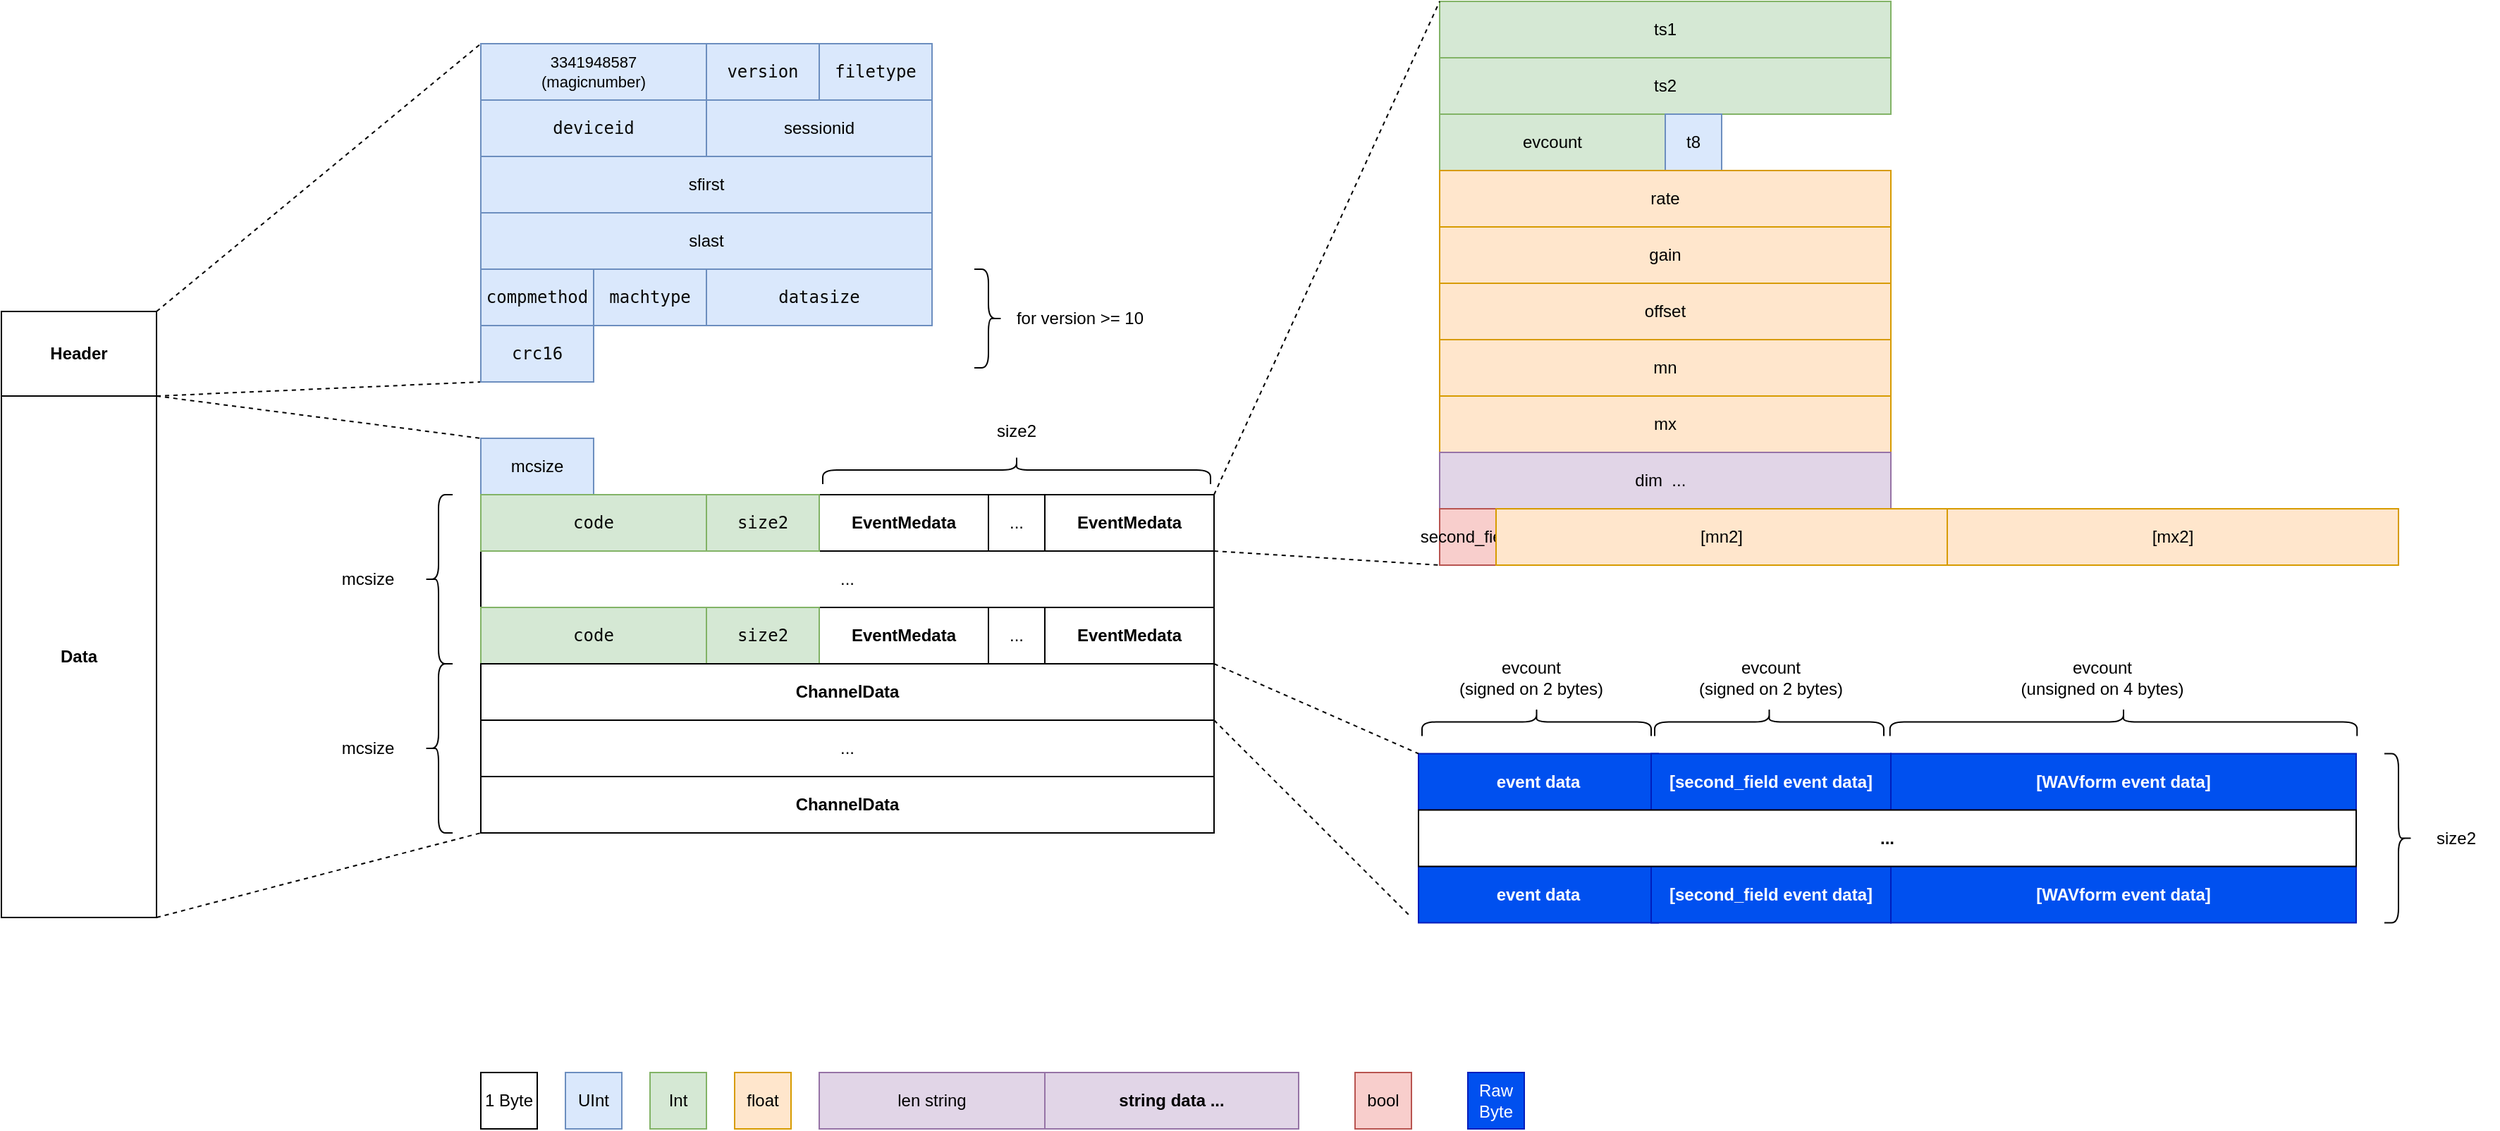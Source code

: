 <mxfile version="20.8.10" type="device"><diagram name="Page-1" id="8fN_AxowSth1xWEMN_p-"><mxGraphModel dx="1995" dy="1195" grid="1" gridSize="10" guides="1" tooltips="1" connect="1" arrows="1" fold="1" page="1" pageScale="1" pageWidth="827" pageHeight="1169" math="0" shadow="0"><root><mxCell id="0"/><mxCell id="1" parent="0"/><mxCell id="9BJ5-aVyP4umaY5tHSRM-1" value="Header" style="rounded=0;whiteSpace=wrap;html=1;container=1;fontStyle=1" parent="1" vertex="1"><mxGeometry x="-500" y="340" width="110" height="60" as="geometry"><mxRectangle x="-500" y="340" width="80" height="30" as="alternateBounds"/></mxGeometry></mxCell><mxCell id="9BJ5-aVyP4umaY5tHSRM-2" value="3341948587 &lt;br&gt;(magicnumber)" style="rounded=0;whiteSpace=wrap;fillColor=#dae8fc;strokeColor=#6c8ebf;fontSize=11;spacing=0;html=1;" parent="1" vertex="1"><mxGeometry x="-160" y="150" width="160" height="40" as="geometry"/></mxCell><mxCell id="9BJ5-aVyP4umaY5tHSRM-3" value="Data" style="rounded=0;whiteSpace=wrap;html=1;fontStyle=1" parent="1" vertex="1"><mxGeometry x="-500" y="400" width="110" height="370" as="geometry"/></mxCell><mxCell id="9BJ5-aVyP4umaY5tHSRM-4" value="&lt;div style=&quot;color: rgb(8, 8, 8); font-family: &amp;quot;JetBrains Mono&amp;quot;, monospace;&quot;&gt;&lt;pre&gt;version&lt;/pre&gt;&lt;/div&gt;" style="rounded=0;whiteSpace=wrap;html=1;fillColor=#dae8fc;strokeColor=#6c8ebf;labelBackgroundColor=none;" parent="1" vertex="1"><mxGeometry y="150" width="80" height="40" as="geometry"/></mxCell><mxCell id="9BJ5-aVyP4umaY5tHSRM-5" value="&lt;div style=&quot;color: rgb(8, 8, 8); font-family: &amp;quot;JetBrains Mono&amp;quot;, monospace;&quot;&gt;&lt;pre&gt;filetype&lt;/pre&gt;&lt;/div&gt;" style="rounded=0;whiteSpace=wrap;html=1;fillColor=#dae8fc;strokeColor=#6c8ebf;labelBackgroundColor=none;" parent="1" vertex="1"><mxGeometry x="80" y="150" width="80" height="40" as="geometry"/></mxCell><mxCell id="9BJ5-aVyP4umaY5tHSRM-6" value="&lt;div style=&quot;color: rgb(8, 8, 8); font-family: &amp;quot;JetBrains Mono&amp;quot;, monospace;&quot;&gt;&lt;pre&gt;deviceid&lt;/pre&gt;&lt;/div&gt;" style="rounded=0;whiteSpace=wrap;html=1;fillColor=#dae8fc;strokeColor=#6c8ebf;labelBackgroundColor=none;" parent="1" vertex="1"><mxGeometry x="-160" y="190" width="160" height="40" as="geometry"/></mxCell><mxCell id="9BJ5-aVyP4umaY5tHSRM-7" value="sessionid" style="rounded=0;whiteSpace=wrap;html=1;fillColor=#dae8fc;strokeColor=#6c8ebf;" parent="1" vertex="1"><mxGeometry y="190" width="160" height="40" as="geometry"/></mxCell><mxCell id="9BJ5-aVyP4umaY5tHSRM-8" value="sfirst" style="rounded=0;whiteSpace=wrap;html=1;fillColor=#dae8fc;strokeColor=#6c8ebf;" parent="1" vertex="1"><mxGeometry x="-160" y="230" width="320" height="40" as="geometry"/></mxCell><mxCell id="9BJ5-aVyP4umaY5tHSRM-9" value="slast" style="rounded=0;whiteSpace=wrap;html=1;fillColor=#dae8fc;strokeColor=#6c8ebf;" parent="1" vertex="1"><mxGeometry x="-160" y="270" width="320" height="40" as="geometry"/></mxCell><mxCell id="9BJ5-aVyP4umaY5tHSRM-10" value="" style="endArrow=none;dashed=1;html=1;rounded=0;entryX=0;entryY=0;entryDx=0;entryDy=0;exitX=1;exitY=0;exitDx=0;exitDy=0;" parent="1" source="9BJ5-aVyP4umaY5tHSRM-1" target="9BJ5-aVyP4umaY5tHSRM-2" edge="1"><mxGeometry width="50" height="50" relative="1" as="geometry"><mxPoint x="-280" y="240" as="sourcePoint"/><mxPoint x="-170" y="150" as="targetPoint"/></mxGeometry></mxCell><mxCell id="9BJ5-aVyP4umaY5tHSRM-12" value="" style="endArrow=none;dashed=1;html=1;rounded=0;exitX=1;exitY=1;exitDx=0;exitDy=0;entryX=0;entryY=1;entryDx=0;entryDy=0;" parent="1" source="9BJ5-aVyP4umaY5tHSRM-1" target="9BJ5-aVyP4umaY5tHSRM-17" edge="1"><mxGeometry width="50" height="50" relative="1" as="geometry"><mxPoint x="-280" y="300" as="sourcePoint"/><mxPoint x="-170" y="310" as="targetPoint"/></mxGeometry></mxCell><mxCell id="9BJ5-aVyP4umaY5tHSRM-13" value="1 Byte" style="rounded=0;whiteSpace=wrap;html=1;" parent="1" vertex="1"><mxGeometry x="-160" y="880" width="40" height="40" as="geometry"/></mxCell><mxCell id="9BJ5-aVyP4umaY5tHSRM-14" value="&lt;div style=&quot;color: rgb(8, 8, 8); font-family: &amp;quot;JetBrains Mono&amp;quot;, monospace;&quot;&gt;&lt;pre&gt;compmethod&lt;/pre&gt;&lt;/div&gt;" style="rounded=0;whiteSpace=wrap;html=1;fillColor=#dae8fc;strokeColor=#6c8ebf;labelBackgroundColor=none;" parent="1" vertex="1"><mxGeometry x="-160" y="310" width="80" height="40" as="geometry"/></mxCell><mxCell id="9BJ5-aVyP4umaY5tHSRM-15" value="&lt;div style=&quot;color: rgb(8, 8, 8); font-family: &amp;quot;JetBrains Mono&amp;quot;, monospace;&quot;&gt;&lt;pre&gt;machtype&lt;/pre&gt;&lt;/div&gt;" style="rounded=0;whiteSpace=wrap;html=1;fillColor=#dae8fc;strokeColor=#6c8ebf;labelBackgroundColor=none;" parent="1" vertex="1"><mxGeometry x="-80" y="310" width="80" height="40" as="geometry"/></mxCell><mxCell id="9BJ5-aVyP4umaY5tHSRM-16" value="&lt;div style=&quot;color: rgb(8, 8, 8); font-family: &amp;quot;JetBrains Mono&amp;quot;, monospace;&quot;&gt;&lt;pre&gt;datasize&lt;/pre&gt;&lt;/div&gt;" style="rounded=0;whiteSpace=wrap;html=1;fillColor=#dae8fc;strokeColor=#6c8ebf;labelBackgroundColor=none;" parent="1" vertex="1"><mxGeometry y="310" width="160" height="40" as="geometry"/></mxCell><mxCell id="9BJ5-aVyP4umaY5tHSRM-17" value="&lt;div style=&quot;color: rgb(8, 8, 8); font-family: &amp;quot;JetBrains Mono&amp;quot;, monospace;&quot;&gt;&lt;pre&gt;crc16&lt;/pre&gt;&lt;/div&gt;" style="rounded=0;whiteSpace=wrap;html=1;fillColor=#dae8fc;strokeColor=#6c8ebf;labelBackgroundColor=none;" parent="1" vertex="1"><mxGeometry x="-160" y="350" width="80" height="40" as="geometry"/></mxCell><mxCell id="9BJ5-aVyP4umaY5tHSRM-18" value="mcsize" style="rounded=0;whiteSpace=wrap;html=1;fillColor=#dae8fc;strokeColor=#6c8ebf;" parent="1" vertex="1"><mxGeometry x="-160" y="430" width="80" height="40" as="geometry"/></mxCell><mxCell id="9BJ5-aVyP4umaY5tHSRM-21" value="..." style="rounded=0;whiteSpace=wrap;html=1;" parent="1" vertex="1"><mxGeometry x="-160" y="510" width="520" height="40" as="geometry"/></mxCell><mxCell id="9BJ5-aVyP4umaY5tHSRM-22" value="" style="shape=curlyBracket;whiteSpace=wrap;html=1;rounded=1;flipH=1;labelPosition=right;verticalLabelPosition=middle;align=left;verticalAlign=middle;" parent="1" vertex="1"><mxGeometry x="190" y="310" width="20" height="70" as="geometry"/></mxCell><mxCell id="9BJ5-aVyP4umaY5tHSRM-23" value="for version &amp;gt;= 10" style="text;html=1;strokeColor=none;fillColor=none;align=center;verticalAlign=middle;whiteSpace=wrap;rounded=0;" parent="1" vertex="1"><mxGeometry x="210" y="330" width="110" height="30" as="geometry"/></mxCell><mxCell id="9BJ5-aVyP4umaY5tHSRM-24" value="" style="shape=curlyBracket;whiteSpace=wrap;html=1;rounded=1;labelPosition=left;verticalLabelPosition=middle;align=right;verticalAlign=middle;" parent="1" vertex="1"><mxGeometry x="-200" y="470" width="20" height="120" as="geometry"/></mxCell><mxCell id="9BJ5-aVyP4umaY5tHSRM-25" value="mcsize" style="text;html=1;strokeColor=none;fillColor=none;align=center;verticalAlign=middle;whiteSpace=wrap;rounded=0;" parent="1" vertex="1"><mxGeometry x="-270" y="515" width="60" height="30" as="geometry"/></mxCell><mxCell id="9BJ5-aVyP4umaY5tHSRM-28" value="EventMedata" style="rounded=0;whiteSpace=wrap;html=1;fontStyle=1" parent="1" vertex="1"><mxGeometry x="80" y="470" width="120" height="40" as="geometry"/></mxCell><mxCell id="9BJ5-aVyP4umaY5tHSRM-32" value="EventMedata" style="rounded=0;whiteSpace=wrap;html=1;fontStyle=1" parent="1" vertex="1"><mxGeometry x="240" y="470" width="120" height="40" as="geometry"/></mxCell><mxCell id="9BJ5-aVyP4umaY5tHSRM-33" value="..." style="rounded=0;whiteSpace=wrap;html=1;" parent="1" vertex="1"><mxGeometry x="200" y="470" width="40" height="40" as="geometry"/></mxCell><mxCell id="9BJ5-aVyP4umaY5tHSRM-35" value="EventMedata" style="rounded=0;whiteSpace=wrap;html=1;fontStyle=1" parent="1" vertex="1"><mxGeometry x="80" y="550" width="120" height="40" as="geometry"/></mxCell><mxCell id="9BJ5-aVyP4umaY5tHSRM-36" value="EventMedata" style="rounded=0;whiteSpace=wrap;html=1;fontStyle=1" parent="1" vertex="1"><mxGeometry x="240" y="550" width="120" height="40" as="geometry"/></mxCell><mxCell id="9BJ5-aVyP4umaY5tHSRM-37" value="..." style="rounded=0;whiteSpace=wrap;html=1;" parent="1" vertex="1"><mxGeometry x="200" y="550" width="40" height="40" as="geometry"/></mxCell><mxCell id="9BJ5-aVyP4umaY5tHSRM-38" value="&lt;div style=&quot;color: rgb(8, 8, 8); font-family: &amp;quot;JetBrains Mono&amp;quot;, monospace;&quot;&gt;&lt;pre&gt;code&lt;/pre&gt;&lt;/div&gt;" style="rounded=0;whiteSpace=wrap;html=1;fillColor=#d5e8d4;strokeColor=#82b366;labelBackgroundColor=none;" parent="1" vertex="1"><mxGeometry x="-160" y="470" width="160" height="40" as="geometry"/></mxCell><mxCell id="9BJ5-aVyP4umaY5tHSRM-39" value="&lt;div style=&quot;color: rgb(8, 8, 8); font-family: &amp;quot;JetBrains Mono&amp;quot;, monospace;&quot;&gt;&lt;pre&gt;size2&lt;/pre&gt;&lt;/div&gt;" style="rounded=0;whiteSpace=wrap;html=1;fillColor=#d5e8d4;strokeColor=#82b366;labelBackgroundColor=none;" parent="1" vertex="1"><mxGeometry y="470" width="80" height="40" as="geometry"/></mxCell><mxCell id="9BJ5-aVyP4umaY5tHSRM-40" value="" style="shape=curlyBracket;whiteSpace=wrap;html=1;rounded=1;flipH=1;labelPosition=right;verticalLabelPosition=middle;align=left;verticalAlign=middle;rotation=-90;" parent="1" vertex="1"><mxGeometry x="210" y="315" width="20" height="275" as="geometry"/></mxCell><mxCell id="9BJ5-aVyP4umaY5tHSRM-43" value="size2" style="text;html=1;strokeColor=none;fillColor=none;align=center;verticalAlign=middle;whiteSpace=wrap;rounded=0;" parent="1" vertex="1"><mxGeometry x="190" y="410" width="60" height="30" as="geometry"/></mxCell><mxCell id="9BJ5-aVyP4umaY5tHSRM-44" value="&lt;div style=&quot;color: rgb(8, 8, 8); font-family: &amp;quot;JetBrains Mono&amp;quot;, monospace;&quot;&gt;&lt;pre&gt;code&lt;/pre&gt;&lt;/div&gt;" style="rounded=0;whiteSpace=wrap;html=1;fillColor=#d5e8d4;strokeColor=#82b366;labelBackgroundColor=none;" parent="1" vertex="1"><mxGeometry x="-160" y="550" width="160" height="40" as="geometry"/></mxCell><mxCell id="9BJ5-aVyP4umaY5tHSRM-45" value="&lt;div style=&quot;color: rgb(8, 8, 8); font-family: &amp;quot;JetBrains Mono&amp;quot;, monospace;&quot;&gt;&lt;pre&gt;size2&lt;/pre&gt;&lt;/div&gt;" style="rounded=0;whiteSpace=wrap;html=1;fillColor=#d5e8d4;strokeColor=#82b366;labelBackgroundColor=none;" parent="1" vertex="1"><mxGeometry y="550" width="80" height="40" as="geometry"/></mxCell><mxCell id="9BJ5-aVyP4umaY5tHSRM-46" value="" style="shape=curlyBracket;whiteSpace=wrap;html=1;rounded=1;labelPosition=left;verticalLabelPosition=middle;align=right;verticalAlign=middle;" parent="1" vertex="1"><mxGeometry x="-200" y="590" width="20" height="120" as="geometry"/></mxCell><mxCell id="9BJ5-aVyP4umaY5tHSRM-47" value="mcsize" style="text;html=1;strokeColor=none;fillColor=none;align=center;verticalAlign=middle;whiteSpace=wrap;rounded=0;" parent="1" vertex="1"><mxGeometry x="-270" y="635" width="60" height="30" as="geometry"/></mxCell><mxCell id="9BJ5-aVyP4umaY5tHSRM-49" value="ChannelData" style="rounded=0;whiteSpace=wrap;html=1;fontStyle=1" parent="1" vertex="1"><mxGeometry x="-160" y="590" width="520" height="40" as="geometry"/></mxCell><mxCell id="9BJ5-aVyP4umaY5tHSRM-50" value="..." style="rounded=0;whiteSpace=wrap;html=1;" parent="1" vertex="1"><mxGeometry x="-160" y="630" width="520" height="40" as="geometry"/></mxCell><mxCell id="9BJ5-aVyP4umaY5tHSRM-52" value="ChannelData" style="rounded=0;whiteSpace=wrap;html=1;fontStyle=1" parent="1" vertex="1"><mxGeometry x="-160" y="670" width="520" height="40" as="geometry"/></mxCell><mxCell id="9BJ5-aVyP4umaY5tHSRM-54" value="" style="endArrow=none;dashed=1;html=1;rounded=0;exitX=1;exitY=0;exitDx=0;exitDy=0;entryX=0;entryY=0;entryDx=0;entryDy=0;" parent="1" source="9BJ5-aVyP4umaY5tHSRM-3" target="9BJ5-aVyP4umaY5tHSRM-18" edge="1"><mxGeometry width="50" height="50" relative="1" as="geometry"><mxPoint x="-20" y="410" as="sourcePoint"/><mxPoint x="30" y="360" as="targetPoint"/></mxGeometry></mxCell><mxCell id="9BJ5-aVyP4umaY5tHSRM-55" value="" style="endArrow=none;dashed=1;html=1;rounded=0;exitX=1;exitY=1;exitDx=0;exitDy=0;entryX=0;entryY=1;entryDx=0;entryDy=0;" parent="1" source="9BJ5-aVyP4umaY5tHSRM-3" target="9BJ5-aVyP4umaY5tHSRM-52" edge="1"><mxGeometry width="50" height="50" relative="1" as="geometry"><mxPoint x="-280" y="400" as="sourcePoint"/><mxPoint x="-150" y="440" as="targetPoint"/></mxGeometry></mxCell><mxCell id="9BJ5-aVyP4umaY5tHSRM-57" value="ts1" style="rounded=0;whiteSpace=wrap;html=1;fillColor=#d5e8d4;strokeColor=#82b366;" parent="1" vertex="1"><mxGeometry x="520" y="120" width="320" height="40" as="geometry"/></mxCell><mxCell id="9BJ5-aVyP4umaY5tHSRM-58" value="ts2" style="rounded=0;whiteSpace=wrap;html=1;fillColor=#d5e8d4;strokeColor=#82b366;" parent="1" vertex="1"><mxGeometry x="520" y="160" width="320" height="40" as="geometry"/></mxCell><mxCell id="9BJ5-aVyP4umaY5tHSRM-59" value="UInt" style="rounded=0;whiteSpace=wrap;html=1;fillColor=#dae8fc;strokeColor=#6c8ebf;" parent="1" vertex="1"><mxGeometry x="-100" y="880" width="40" height="40" as="geometry"/></mxCell><mxCell id="9BJ5-aVyP4umaY5tHSRM-60" value="Int" style="rounded=0;whiteSpace=wrap;html=1;fillColor=#d5e8d4;strokeColor=#82b366;" parent="1" vertex="1"><mxGeometry x="-40" y="880" width="40" height="40" as="geometry"/></mxCell><mxCell id="9BJ5-aVyP4umaY5tHSRM-61" value="evcount" style="rounded=0;whiteSpace=wrap;html=1;fillColor=#d5e8d4;strokeColor=#82b366;" parent="1" vertex="1"><mxGeometry x="520" y="200" width="160" height="40" as="geometry"/></mxCell><mxCell id="9BJ5-aVyP4umaY5tHSRM-62" value="t8" style="rounded=0;whiteSpace=wrap;html=1;fillColor=#dae8fc;strokeColor=#6c8ebf;" parent="1" vertex="1"><mxGeometry x="680" y="200" width="40" height="40" as="geometry"/></mxCell><mxCell id="9BJ5-aVyP4umaY5tHSRM-63" value="rate" style="rounded=0;whiteSpace=wrap;html=1;fillColor=#ffe6cc;strokeColor=#d79b00;" parent="1" vertex="1"><mxGeometry x="520" y="240" width="320" height="40" as="geometry"/></mxCell><mxCell id="9BJ5-aVyP4umaY5tHSRM-64" value="float" style="rounded=0;whiteSpace=wrap;html=1;fillColor=#ffe6cc;strokeColor=#d79b00;" parent="1" vertex="1"><mxGeometry x="20" y="880" width="40" height="40" as="geometry"/></mxCell><mxCell id="9BJ5-aVyP4umaY5tHSRM-65" value="gain" style="rounded=0;whiteSpace=wrap;html=1;fillColor=#ffe6cc;strokeColor=#d79b00;" parent="1" vertex="1"><mxGeometry x="520" y="280" width="320" height="40" as="geometry"/></mxCell><mxCell id="9BJ5-aVyP4umaY5tHSRM-66" value="offset" style="rounded=0;whiteSpace=wrap;html=1;fillColor=#ffe6cc;strokeColor=#d79b00;" parent="1" vertex="1"><mxGeometry x="520" y="320" width="320" height="40" as="geometry"/></mxCell><mxCell id="9BJ5-aVyP4umaY5tHSRM-67" value="mn" style="rounded=0;whiteSpace=wrap;html=1;fillColor=#ffe6cc;strokeColor=#d79b00;" parent="1" vertex="1"><mxGeometry x="520" y="360" width="320" height="40" as="geometry"/></mxCell><mxCell id="9BJ5-aVyP4umaY5tHSRM-68" value="mx" style="rounded=0;whiteSpace=wrap;html=1;fillColor=#ffe6cc;strokeColor=#d79b00;" parent="1" vertex="1"><mxGeometry x="520" y="400" width="320" height="40" as="geometry"/></mxCell><mxCell id="9BJ5-aVyP4umaY5tHSRM-70" value="len string" style="rounded=0;whiteSpace=wrap;html=1;fillColor=#e1d5e7;strokeColor=#9673a6;" parent="1" vertex="1"><mxGeometry x="80" y="880" width="160" height="40" as="geometry"/></mxCell><mxCell id="9BJ5-aVyP4umaY5tHSRM-71" value="dim&amp;nbsp; ...&amp;nbsp;&amp;nbsp;" style="rounded=0;whiteSpace=wrap;html=1;fillColor=#e1d5e7;strokeColor=#9673a6;" parent="1" vertex="1"><mxGeometry x="520" y="440" width="320" height="40" as="geometry"/></mxCell><mxCell id="9BJ5-aVyP4umaY5tHSRM-72" value="string data ..." style="rounded=0;whiteSpace=wrap;html=1;fillColor=#e1d5e7;strokeColor=#9673a6;fontStyle=1" parent="1" vertex="1"><mxGeometry x="240" y="880" width="180" height="40" as="geometry"/></mxCell><mxCell id="9BJ5-aVyP4umaY5tHSRM-74" value="second_field" style="rounded=0;whiteSpace=wrap;html=1;fillColor=#f8cecc;strokeColor=#b85450;" parent="1" vertex="1"><mxGeometry x="520" y="480" width="40" height="40" as="geometry"/></mxCell><mxCell id="9BJ5-aVyP4umaY5tHSRM-75" value="bool" style="rounded=0;whiteSpace=wrap;html=1;fillColor=#f8cecc;strokeColor=#b85450;" parent="1" vertex="1"><mxGeometry x="460" y="880" width="40" height="40" as="geometry"/></mxCell><mxCell id="9BJ5-aVyP4umaY5tHSRM-76" value="[mn2]" style="rounded=0;whiteSpace=wrap;html=1;fillColor=#ffe6cc;strokeColor=#d79b00;" parent="1" vertex="1"><mxGeometry x="560" y="480" width="320" height="40" as="geometry"/></mxCell><mxCell id="9BJ5-aVyP4umaY5tHSRM-77" value="[mx2]" style="rounded=0;whiteSpace=wrap;html=1;fillColor=#ffe6cc;strokeColor=#d79b00;" parent="1" vertex="1"><mxGeometry x="880" y="480" width="320" height="40" as="geometry"/></mxCell><mxCell id="9BJ5-aVyP4umaY5tHSRM-78" value="" style="endArrow=none;dashed=1;html=1;rounded=0;entryX=0;entryY=0;entryDx=0;entryDy=0;" parent="1" target="9BJ5-aVyP4umaY5tHSRM-57" edge="1"><mxGeometry width="50" height="50" relative="1" as="geometry"><mxPoint x="360" y="470" as="sourcePoint"/><mxPoint x="410" y="420" as="targetPoint"/></mxGeometry></mxCell><mxCell id="9BJ5-aVyP4umaY5tHSRM-79" value="" style="endArrow=none;dashed=1;html=1;rounded=0;entryX=0;entryY=1;entryDx=0;entryDy=0;exitX=1;exitY=1;exitDx=0;exitDy=0;" parent="1" source="9BJ5-aVyP4umaY5tHSRM-32" target="9BJ5-aVyP4umaY5tHSRM-74" edge="1"><mxGeometry width="50" height="50" relative="1" as="geometry"><mxPoint x="370" y="480" as="sourcePoint"/><mxPoint x="450.0" y="330" as="targetPoint"/></mxGeometry></mxCell><mxCell id="9BJ5-aVyP4umaY5tHSRM-80" value="Raw Byte" style="rounded=0;whiteSpace=wrap;html=1;fillColor=#0050ef;strokeColor=#001DBC;fontColor=#ffffff;" parent="1" vertex="1"><mxGeometry x="540" y="880" width="40" height="40" as="geometry"/></mxCell><mxCell id="9BJ5-aVyP4umaY5tHSRM-81" value="event data" style="rounded=0;whiteSpace=wrap;html=1;fillColor=#0050ef;strokeColor=#001DBC;fontColor=#ffffff;fontStyle=1" parent="1" vertex="1"><mxGeometry x="505" y="653.75" width="170" height="40" as="geometry"/></mxCell><mxCell id="9BJ5-aVyP4umaY5tHSRM-82" value="" style="shape=curlyBracket;whiteSpace=wrap;html=1;rounded=1;flipH=1;labelPosition=right;verticalLabelPosition=middle;align=left;verticalAlign=middle;rotation=-90;" parent="1" vertex="1"><mxGeometry x="578.75" y="550" width="20" height="162.5" as="geometry"/></mxCell><mxCell id="9BJ5-aVyP4umaY5tHSRM-83" value="evcount&lt;br&gt;(signed on 2 bytes)" style="text;html=1;strokeColor=none;fillColor=none;align=center;verticalAlign=middle;whiteSpace=wrap;rounded=0;" parent="1" vertex="1"><mxGeometry x="530" y="585" width="110" height="30" as="geometry"/></mxCell><mxCell id="9BJ5-aVyP4umaY5tHSRM-85" value="[second_field event data]" style="rounded=0;whiteSpace=wrap;html=1;fillColor=#0050ef;strokeColor=#001DBC;fontColor=#ffffff;fontStyle=1" parent="1" vertex="1"><mxGeometry x="670" y="653.75" width="170" height="40" as="geometry"/></mxCell><mxCell id="9BJ5-aVyP4umaY5tHSRM-86" value="[WAVform event data]" style="rounded=0;whiteSpace=wrap;html=1;fillColor=#0050ef;strokeColor=#001DBC;fontColor=#ffffff;fontStyle=1" parent="1" vertex="1"><mxGeometry x="840" y="653.75" width="330" height="40" as="geometry"/></mxCell><mxCell id="9BJ5-aVyP4umaY5tHSRM-89" value="" style="shape=curlyBracket;whiteSpace=wrap;html=1;rounded=1;flipH=1;labelPosition=right;verticalLabelPosition=middle;align=left;verticalAlign=middle;rotation=-90;" parent="1" vertex="1"><mxGeometry x="995" y="465.62" width="20" height="331.25" as="geometry"/></mxCell><mxCell id="9BJ5-aVyP4umaY5tHSRM-90" value="evcount &lt;br&gt;(unsigned on 4 bytes)" style="text;html=1;strokeColor=none;fillColor=none;align=center;verticalAlign=middle;whiteSpace=wrap;rounded=0;" parent="1" vertex="1"><mxGeometry x="930" y="584.5" width="120" height="30" as="geometry"/></mxCell><mxCell id="9BJ5-aVyP4umaY5tHSRM-91" value="" style="endArrow=none;dashed=1;html=1;rounded=0;exitX=1;exitY=1;exitDx=0;exitDy=0;entryX=0;entryY=0;entryDx=0;entryDy=0;" parent="1" source="9BJ5-aVyP4umaY5tHSRM-36" target="9BJ5-aVyP4umaY5tHSRM-81" edge="1"><mxGeometry width="50" height="50" relative="1" as="geometry"><mxPoint x="560" y="610" as="sourcePoint"/><mxPoint x="610" y="560" as="targetPoint"/></mxGeometry></mxCell><mxCell id="9BJ5-aVyP4umaY5tHSRM-92" value="" style="endArrow=none;dashed=1;html=1;rounded=0;exitX=1;exitY=0;exitDx=0;exitDy=0;" parent="1" source="9BJ5-aVyP4umaY5tHSRM-50" edge="1"><mxGeometry width="50" height="50" relative="1" as="geometry"><mxPoint x="340" y="860" as="sourcePoint"/><mxPoint x="500" y="770" as="targetPoint"/></mxGeometry></mxCell><mxCell id="9BJ5-aVyP4umaY5tHSRM-95" value="" style="shape=curlyBracket;whiteSpace=wrap;html=1;rounded=1;flipH=1;labelPosition=right;verticalLabelPosition=middle;align=left;verticalAlign=middle;rotation=-90;" parent="1" vertex="1"><mxGeometry x="743.75" y="550" width="20" height="162.5" as="geometry"/></mxCell><mxCell id="9BJ5-aVyP4umaY5tHSRM-96" value="evcount &lt;br&gt;(signed on 2 bytes)" style="text;html=1;strokeColor=none;fillColor=none;align=center;verticalAlign=middle;whiteSpace=wrap;rounded=0;" parent="1" vertex="1"><mxGeometry x="700" y="584.5" width="110" height="30" as="geometry"/></mxCell><mxCell id="9BJ5-aVyP4umaY5tHSRM-97" value="event data" style="rounded=0;whiteSpace=wrap;html=1;fillColor=#0050ef;strokeColor=#001DBC;fontColor=#ffffff;fontStyle=1" parent="1" vertex="1"><mxGeometry x="505" y="733.75" width="170" height="40" as="geometry"/></mxCell><mxCell id="9BJ5-aVyP4umaY5tHSRM-98" value="[second_field event data]" style="rounded=0;whiteSpace=wrap;html=1;fillColor=#0050ef;strokeColor=#001DBC;fontColor=#ffffff;fontStyle=1" parent="1" vertex="1"><mxGeometry x="670" y="733.75" width="170" height="40" as="geometry"/></mxCell><mxCell id="9BJ5-aVyP4umaY5tHSRM-99" value="[WAVform event data]" style="rounded=0;whiteSpace=wrap;html=1;fillColor=#0050ef;strokeColor=#001DBC;fontColor=#ffffff;fontStyle=1" parent="1" vertex="1"><mxGeometry x="840" y="733.75" width="330" height="40" as="geometry"/></mxCell><mxCell id="9BJ5-aVyP4umaY5tHSRM-100" value="..." style="rounded=0;whiteSpace=wrap;html=1;fontStyle=1" parent="1" vertex="1"><mxGeometry x="505" y="693.75" width="665" height="40" as="geometry"/></mxCell><mxCell id="9BJ5-aVyP4umaY5tHSRM-101" value="" style="shape=curlyBracket;whiteSpace=wrap;html=1;rounded=1;labelPosition=left;verticalLabelPosition=middle;align=right;verticalAlign=middle;rotation=-180;" parent="1" vertex="1"><mxGeometry x="1190" y="653.75" width="20" height="120" as="geometry"/></mxCell><mxCell id="9BJ5-aVyP4umaY5tHSRM-102" value="size2" style="text;html=1;strokeColor=none;fillColor=none;align=center;verticalAlign=middle;whiteSpace=wrap;rounded=0;" parent="1" vertex="1"><mxGeometry x="1211" y="698.75" width="60" height="30" as="geometry"/></mxCell></root></mxGraphModel></diagram></mxfile>